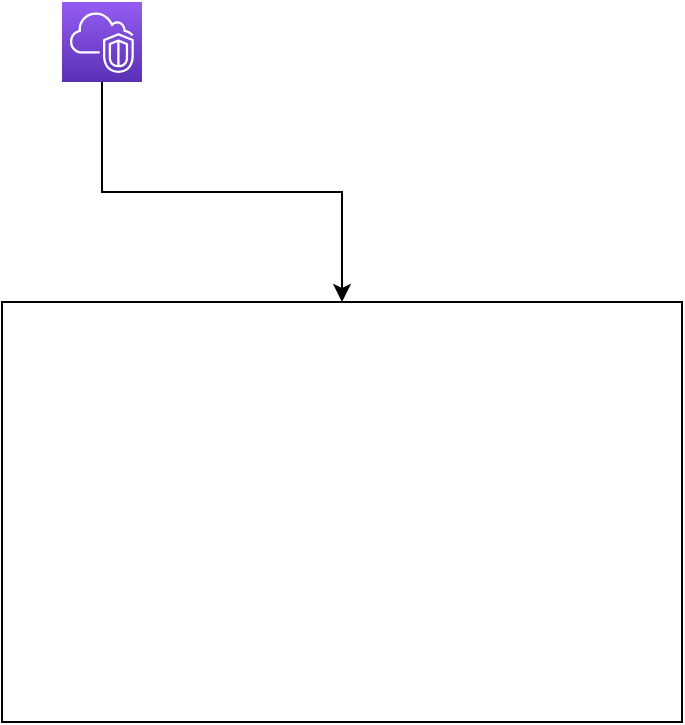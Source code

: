 <mxfile version="20.0.4" type="github">
  <diagram id="ccK9m_b5kpTQDX59rmoK" name="페이지-1">
    <mxGraphModel dx="1271" dy="772" grid="1" gridSize="10" guides="1" tooltips="1" connect="1" arrows="1" fold="1" page="1" pageScale="1" pageWidth="827" pageHeight="1169" math="0" shadow="0">
      <root>
        <mxCell id="0" />
        <mxCell id="1" parent="0" />
        <mxCell id="FGoQrVbwraEOBHaFas3W-3" value="" style="edgeStyle=orthogonalEdgeStyle;rounded=0;orthogonalLoop=1;jettySize=auto;html=1;" edge="1" parent="1" source="FGoQrVbwraEOBHaFas3W-1" target="FGoQrVbwraEOBHaFas3W-2">
          <mxGeometry relative="1" as="geometry" />
        </mxCell>
        <mxCell id="FGoQrVbwraEOBHaFas3W-1" value="" style="sketch=0;points=[[0,0,0],[0.25,0,0],[0.5,0,0],[0.75,0,0],[1,0,0],[0,1,0],[0.25,1,0],[0.5,1,0],[0.75,1,0],[1,1,0],[0,0.25,0],[0,0.5,0],[0,0.75,0],[1,0.25,0],[1,0.5,0],[1,0.75,0]];outlineConnect=0;fontColor=#232F3E;gradientColor=#945DF2;gradientDirection=north;fillColor=#5A30B5;strokeColor=#ffffff;dashed=0;verticalLabelPosition=bottom;verticalAlign=top;align=center;html=1;fontSize=12;fontStyle=0;aspect=fixed;shape=mxgraph.aws4.resourceIcon;resIcon=mxgraph.aws4.vpc;" vertex="1" parent="1">
          <mxGeometry x="190" y="210" width="40" height="40" as="geometry" />
        </mxCell>
        <mxCell id="FGoQrVbwraEOBHaFas3W-2" value="" style="whiteSpace=wrap;html=1;verticalAlign=top;sketch=0;gradientDirection=north;fontStyle=0;strokeWidth=1;rounded=0;perimeterSpacing=0;" vertex="1" parent="1">
          <mxGeometry x="160" y="360" width="340" height="210" as="geometry" />
        </mxCell>
      </root>
    </mxGraphModel>
  </diagram>
</mxfile>
